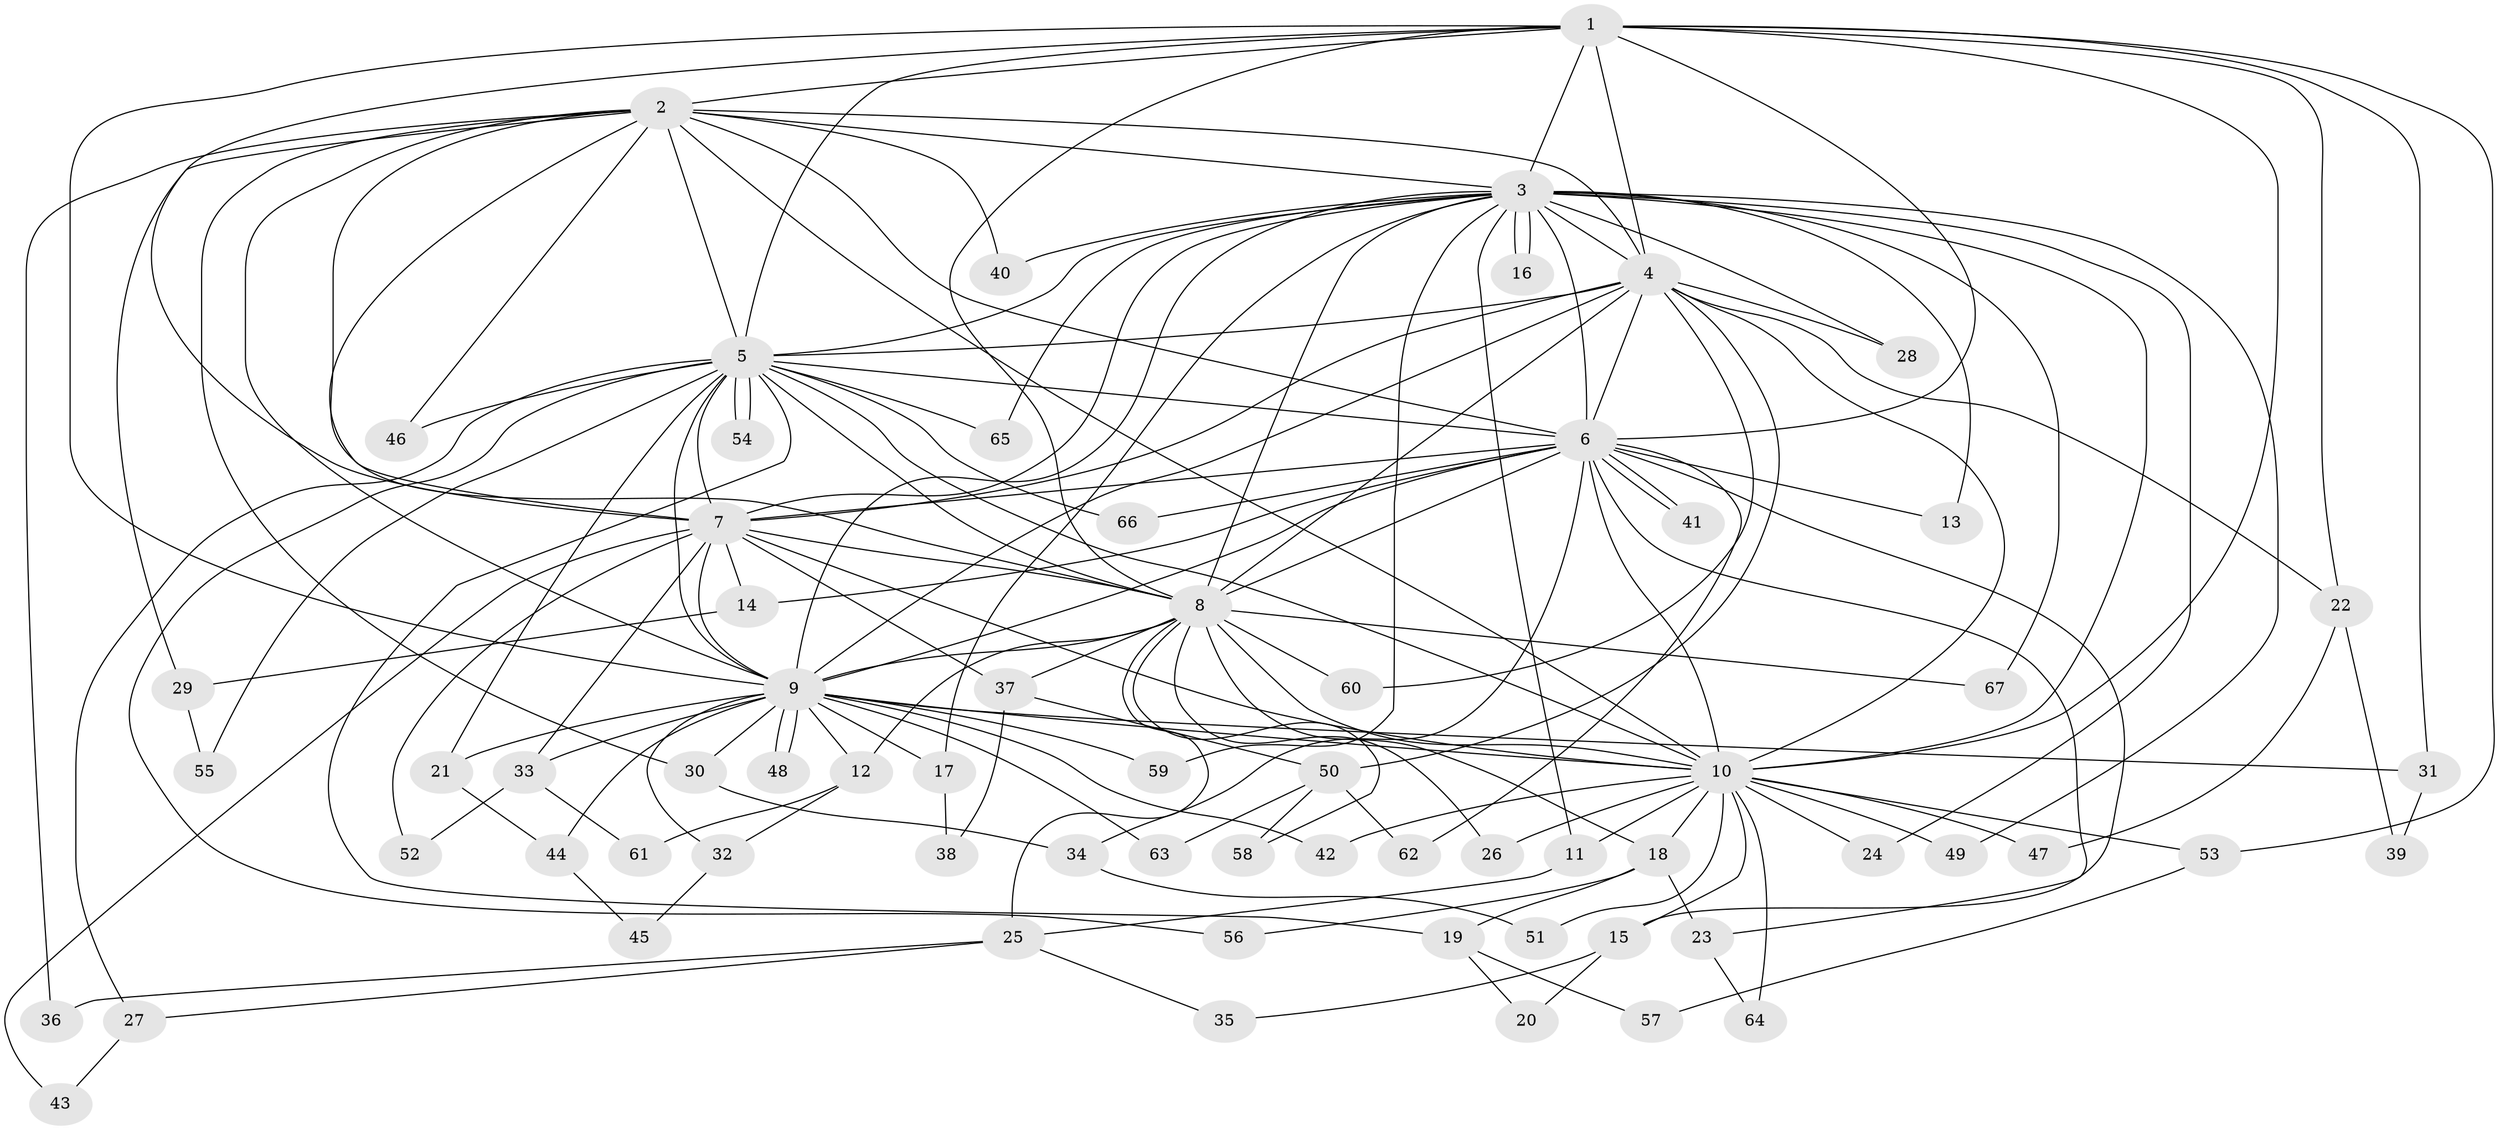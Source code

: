 // Generated by graph-tools (version 1.1) at 2025/14/03/09/25 04:14:15]
// undirected, 67 vertices, 159 edges
graph export_dot {
graph [start="1"]
  node [color=gray90,style=filled];
  1;
  2;
  3;
  4;
  5;
  6;
  7;
  8;
  9;
  10;
  11;
  12;
  13;
  14;
  15;
  16;
  17;
  18;
  19;
  20;
  21;
  22;
  23;
  24;
  25;
  26;
  27;
  28;
  29;
  30;
  31;
  32;
  33;
  34;
  35;
  36;
  37;
  38;
  39;
  40;
  41;
  42;
  43;
  44;
  45;
  46;
  47;
  48;
  49;
  50;
  51;
  52;
  53;
  54;
  55;
  56;
  57;
  58;
  59;
  60;
  61;
  62;
  63;
  64;
  65;
  66;
  67;
  1 -- 2;
  1 -- 3;
  1 -- 4;
  1 -- 5;
  1 -- 6;
  1 -- 7;
  1 -- 8;
  1 -- 9;
  1 -- 10;
  1 -- 22;
  1 -- 31;
  1 -- 53;
  2 -- 3;
  2 -- 4;
  2 -- 5;
  2 -- 6;
  2 -- 7;
  2 -- 8;
  2 -- 9;
  2 -- 10;
  2 -- 29;
  2 -- 30;
  2 -- 36;
  2 -- 40;
  2 -- 46;
  3 -- 4;
  3 -- 5;
  3 -- 6;
  3 -- 7;
  3 -- 8;
  3 -- 9;
  3 -- 10;
  3 -- 11;
  3 -- 13;
  3 -- 16;
  3 -- 16;
  3 -- 17;
  3 -- 24;
  3 -- 28;
  3 -- 40;
  3 -- 49;
  3 -- 59;
  3 -- 65;
  3 -- 67;
  4 -- 5;
  4 -- 6;
  4 -- 7;
  4 -- 8;
  4 -- 9;
  4 -- 10;
  4 -- 22;
  4 -- 28;
  4 -- 50;
  4 -- 60;
  5 -- 6;
  5 -- 7;
  5 -- 8;
  5 -- 9;
  5 -- 10;
  5 -- 19;
  5 -- 21;
  5 -- 27;
  5 -- 46;
  5 -- 54;
  5 -- 54;
  5 -- 55;
  5 -- 56;
  5 -- 65;
  5 -- 66;
  6 -- 7;
  6 -- 8;
  6 -- 9;
  6 -- 10;
  6 -- 13;
  6 -- 14;
  6 -- 15;
  6 -- 23;
  6 -- 34;
  6 -- 41;
  6 -- 41;
  6 -- 62;
  6 -- 66;
  7 -- 8;
  7 -- 9;
  7 -- 10;
  7 -- 14;
  7 -- 33;
  7 -- 37;
  7 -- 43;
  7 -- 52;
  8 -- 9;
  8 -- 10;
  8 -- 12;
  8 -- 18;
  8 -- 25;
  8 -- 26;
  8 -- 37;
  8 -- 58;
  8 -- 60;
  8 -- 67;
  9 -- 10;
  9 -- 12;
  9 -- 17;
  9 -- 21;
  9 -- 30;
  9 -- 31;
  9 -- 32;
  9 -- 33;
  9 -- 42;
  9 -- 44;
  9 -- 48;
  9 -- 48;
  9 -- 59;
  9 -- 63;
  10 -- 11;
  10 -- 15;
  10 -- 18;
  10 -- 24;
  10 -- 26;
  10 -- 42;
  10 -- 47;
  10 -- 49;
  10 -- 51;
  10 -- 53;
  10 -- 64;
  11 -- 25;
  12 -- 32;
  12 -- 61;
  14 -- 29;
  15 -- 20;
  15 -- 35;
  17 -- 38;
  18 -- 19;
  18 -- 23;
  18 -- 56;
  19 -- 20;
  19 -- 57;
  21 -- 44;
  22 -- 39;
  22 -- 47;
  23 -- 64;
  25 -- 27;
  25 -- 35;
  25 -- 36;
  27 -- 43;
  29 -- 55;
  30 -- 34;
  31 -- 39;
  32 -- 45;
  33 -- 52;
  33 -- 61;
  34 -- 51;
  37 -- 38;
  37 -- 50;
  44 -- 45;
  50 -- 58;
  50 -- 62;
  50 -- 63;
  53 -- 57;
}
